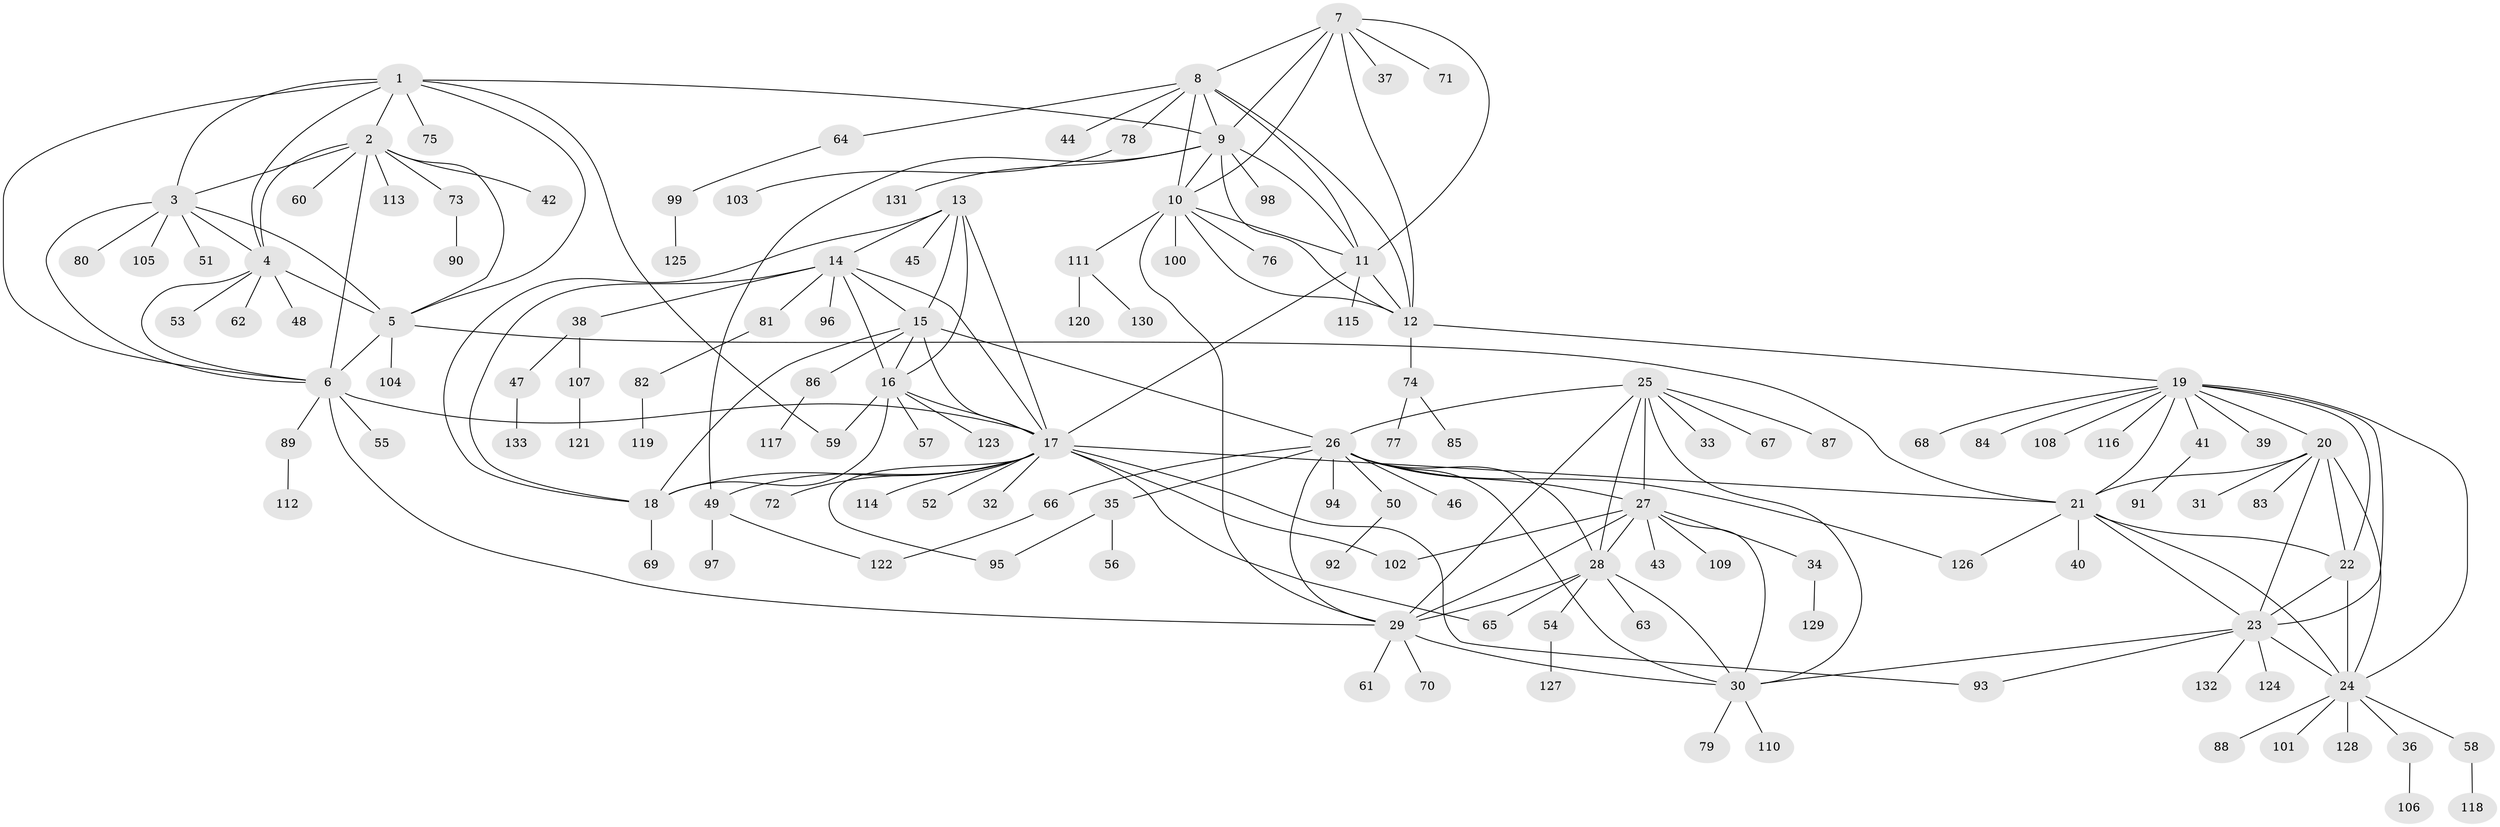 // Generated by graph-tools (version 1.1) at 2025/11/02/27/25 16:11:31]
// undirected, 133 vertices, 196 edges
graph export_dot {
graph [start="1"]
  node [color=gray90,style=filled];
  1;
  2;
  3;
  4;
  5;
  6;
  7;
  8;
  9;
  10;
  11;
  12;
  13;
  14;
  15;
  16;
  17;
  18;
  19;
  20;
  21;
  22;
  23;
  24;
  25;
  26;
  27;
  28;
  29;
  30;
  31;
  32;
  33;
  34;
  35;
  36;
  37;
  38;
  39;
  40;
  41;
  42;
  43;
  44;
  45;
  46;
  47;
  48;
  49;
  50;
  51;
  52;
  53;
  54;
  55;
  56;
  57;
  58;
  59;
  60;
  61;
  62;
  63;
  64;
  65;
  66;
  67;
  68;
  69;
  70;
  71;
  72;
  73;
  74;
  75;
  76;
  77;
  78;
  79;
  80;
  81;
  82;
  83;
  84;
  85;
  86;
  87;
  88;
  89;
  90;
  91;
  92;
  93;
  94;
  95;
  96;
  97;
  98;
  99;
  100;
  101;
  102;
  103;
  104;
  105;
  106;
  107;
  108;
  109;
  110;
  111;
  112;
  113;
  114;
  115;
  116;
  117;
  118;
  119;
  120;
  121;
  122;
  123;
  124;
  125;
  126;
  127;
  128;
  129;
  130;
  131;
  132;
  133;
  1 -- 2;
  1 -- 3;
  1 -- 4;
  1 -- 5;
  1 -- 6;
  1 -- 9;
  1 -- 59;
  1 -- 75;
  2 -- 3;
  2 -- 4;
  2 -- 5;
  2 -- 6;
  2 -- 42;
  2 -- 60;
  2 -- 73;
  2 -- 113;
  3 -- 4;
  3 -- 5;
  3 -- 6;
  3 -- 51;
  3 -- 80;
  3 -- 105;
  4 -- 5;
  4 -- 6;
  4 -- 48;
  4 -- 53;
  4 -- 62;
  5 -- 6;
  5 -- 21;
  5 -- 104;
  6 -- 17;
  6 -- 29;
  6 -- 55;
  6 -- 89;
  7 -- 8;
  7 -- 9;
  7 -- 10;
  7 -- 11;
  7 -- 12;
  7 -- 37;
  7 -- 71;
  8 -- 9;
  8 -- 10;
  8 -- 11;
  8 -- 12;
  8 -- 44;
  8 -- 64;
  8 -- 78;
  9 -- 10;
  9 -- 11;
  9 -- 12;
  9 -- 49;
  9 -- 98;
  9 -- 131;
  10 -- 11;
  10 -- 12;
  10 -- 29;
  10 -- 76;
  10 -- 100;
  10 -- 111;
  11 -- 12;
  11 -- 17;
  11 -- 115;
  12 -- 19;
  12 -- 74;
  13 -- 14;
  13 -- 15;
  13 -- 16;
  13 -- 17;
  13 -- 18;
  13 -- 45;
  14 -- 15;
  14 -- 16;
  14 -- 17;
  14 -- 18;
  14 -- 38;
  14 -- 81;
  14 -- 96;
  15 -- 16;
  15 -- 17;
  15 -- 18;
  15 -- 26;
  15 -- 86;
  16 -- 17;
  16 -- 18;
  16 -- 57;
  16 -- 59;
  16 -- 123;
  17 -- 18;
  17 -- 21;
  17 -- 32;
  17 -- 49;
  17 -- 52;
  17 -- 65;
  17 -- 72;
  17 -- 93;
  17 -- 95;
  17 -- 102;
  17 -- 114;
  18 -- 69;
  19 -- 20;
  19 -- 21;
  19 -- 22;
  19 -- 23;
  19 -- 24;
  19 -- 39;
  19 -- 41;
  19 -- 68;
  19 -- 84;
  19 -- 108;
  19 -- 116;
  20 -- 21;
  20 -- 22;
  20 -- 23;
  20 -- 24;
  20 -- 31;
  20 -- 83;
  21 -- 22;
  21 -- 23;
  21 -- 24;
  21 -- 40;
  21 -- 126;
  22 -- 23;
  22 -- 24;
  23 -- 24;
  23 -- 30;
  23 -- 93;
  23 -- 124;
  23 -- 132;
  24 -- 36;
  24 -- 58;
  24 -- 88;
  24 -- 101;
  24 -- 128;
  25 -- 26;
  25 -- 27;
  25 -- 28;
  25 -- 29;
  25 -- 30;
  25 -- 33;
  25 -- 67;
  25 -- 87;
  26 -- 27;
  26 -- 28;
  26 -- 29;
  26 -- 30;
  26 -- 35;
  26 -- 46;
  26 -- 50;
  26 -- 66;
  26 -- 94;
  26 -- 126;
  27 -- 28;
  27 -- 29;
  27 -- 30;
  27 -- 34;
  27 -- 43;
  27 -- 102;
  27 -- 109;
  28 -- 29;
  28 -- 30;
  28 -- 54;
  28 -- 63;
  28 -- 65;
  29 -- 30;
  29 -- 61;
  29 -- 70;
  30 -- 79;
  30 -- 110;
  34 -- 129;
  35 -- 56;
  35 -- 95;
  36 -- 106;
  38 -- 47;
  38 -- 107;
  41 -- 91;
  47 -- 133;
  49 -- 97;
  49 -- 122;
  50 -- 92;
  54 -- 127;
  58 -- 118;
  64 -- 99;
  66 -- 122;
  73 -- 90;
  74 -- 77;
  74 -- 85;
  78 -- 103;
  81 -- 82;
  82 -- 119;
  86 -- 117;
  89 -- 112;
  99 -- 125;
  107 -- 121;
  111 -- 120;
  111 -- 130;
}
